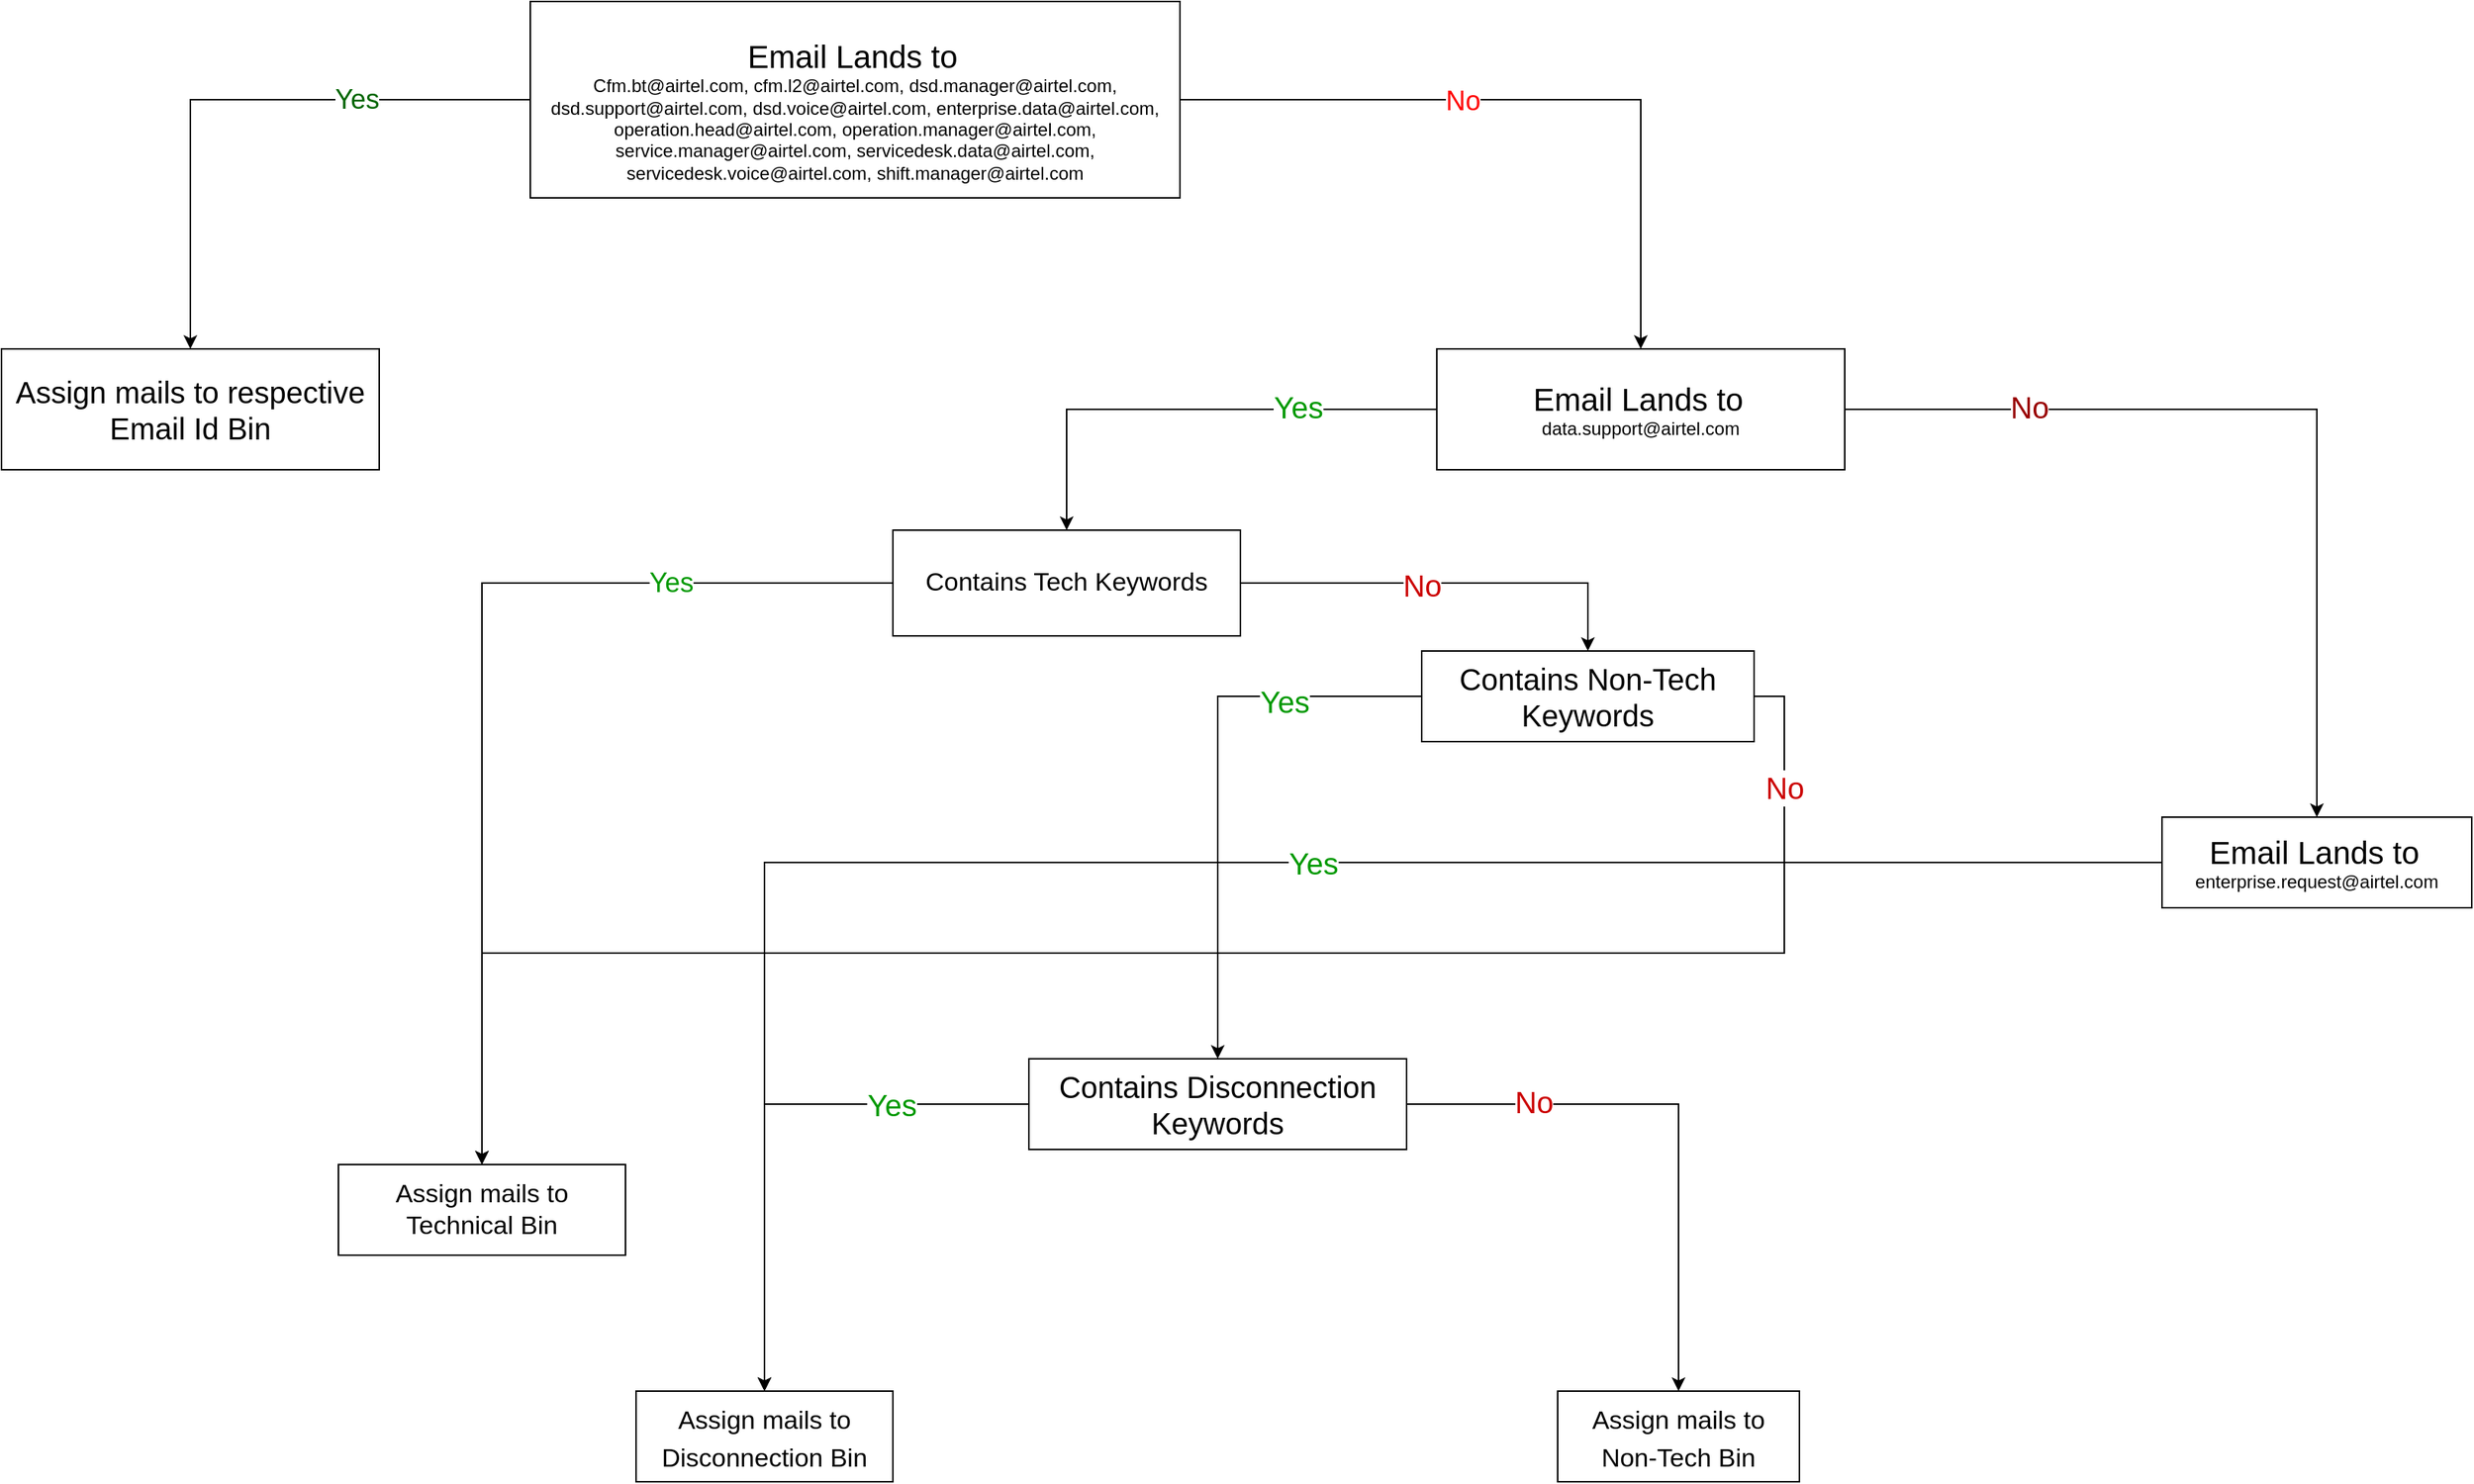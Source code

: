 <mxfile version="15.2.9" type="github">
  <diagram id="fSdKnkM4jwWLLz93tdnN" name="Page-1">
    <mxGraphModel dx="4019" dy="1270" grid="1" gridSize="10" guides="1" tooltips="1" connect="1" arrows="1" fold="1" page="1" pageScale="1" pageWidth="827" pageHeight="1169" math="0" shadow="0">
      <root>
        <mxCell id="0" />
        <mxCell id="1" parent="0" />
        <mxCell id="80u5x54LaO3btrXReR5X-9" value="" style="edgeStyle=orthogonalEdgeStyle;rounded=0;orthogonalLoop=1;jettySize=auto;html=1;" edge="1" parent="1" source="80u5x54LaO3btrXReR5X-2" target="80u5x54LaO3btrXReR5X-3">
          <mxGeometry relative="1" as="geometry">
            <mxPoint x="-955" y="135.0" as="targetPoint" />
          </mxGeometry>
        </mxCell>
        <mxCell id="80u5x54LaO3btrXReR5X-10" value="Yes" style="edgeLabel;html=1;align=center;verticalAlign=middle;resizable=0;points=[];fontSize=18;fontColor=#006600;" vertex="1" connectable="0" parent="80u5x54LaO3btrXReR5X-9">
          <mxGeometry x="-0.204" y="-2" relative="1" as="geometry">
            <mxPoint x="40" y="2" as="offset" />
          </mxGeometry>
        </mxCell>
        <mxCell id="80u5x54LaO3btrXReR5X-12" value="" style="edgeStyle=orthogonalEdgeStyle;rounded=0;orthogonalLoop=1;jettySize=auto;html=1;fontSize=18;fontColor=#006600;" edge="1" parent="1" source="80u5x54LaO3btrXReR5X-2" target="80u5x54LaO3btrXReR5X-11">
          <mxGeometry relative="1" as="geometry" />
        </mxCell>
        <mxCell id="80u5x54LaO3btrXReR5X-13" value="No" style="edgeLabel;html=1;align=center;verticalAlign=middle;resizable=0;points=[];fontSize=18;fontColor=#FF0000;" vertex="1" connectable="0" parent="80u5x54LaO3btrXReR5X-12">
          <mxGeometry x="-0.211" y="-1" relative="1" as="geometry">
            <mxPoint x="1" as="offset" />
          </mxGeometry>
        </mxCell>
        <mxCell id="80u5x54LaO3btrXReR5X-2" value="&lt;br&gt;&lt;font style=&quot;font-size: 21px&quot;&gt;Email Lands to&lt;/font&gt;&amp;nbsp;&lt;br&gt;Cfm.bt@airtel.com, cfm.l2@airtel.com, dsd.manager@airtel.com, dsd.support@airtel.com, dsd.voice@airtel.com, enterprise.data@airtel.com, operation.head@airtel.com, operation.manager@airtel.com, service.manager@airtel.com, servicedesk.data@airtel.com, servicedesk.voice@airtel.com, shift.manager@airtel.com" style="rounded=0;whiteSpace=wrap;html=1;" vertex="1" parent="1">
          <mxGeometry x="-700" y="70" width="430" height="130" as="geometry" />
        </mxCell>
        <mxCell id="80u5x54LaO3btrXReR5X-3" value="Assign mails to respective Email Id Bin" style="whiteSpace=wrap;html=1;rounded=0;fontSize=20;" vertex="1" parent="1">
          <mxGeometry x="-1050" y="300" width="250" height="80" as="geometry" />
        </mxCell>
        <mxCell id="80u5x54LaO3btrXReR5X-15" value="" style="edgeStyle=orthogonalEdgeStyle;rounded=0;orthogonalLoop=1;jettySize=auto;html=1;fontSize=18;fontColor=#FF0000;" edge="1" parent="1" source="80u5x54LaO3btrXReR5X-11" target="80u5x54LaO3btrXReR5X-14">
          <mxGeometry relative="1" as="geometry" />
        </mxCell>
        <mxCell id="80u5x54LaO3btrXReR5X-33" value="Yes" style="edgeLabel;html=1;align=center;verticalAlign=middle;resizable=0;points=[];fontSize=20;fontColor=#009900;" vertex="1" connectable="0" parent="80u5x54LaO3btrXReR5X-15">
          <mxGeometry x="-0.424" y="-2" relative="1" as="geometry">
            <mxPoint x="1" as="offset" />
          </mxGeometry>
        </mxCell>
        <mxCell id="80u5x54LaO3btrXReR5X-31" value="" style="edgeStyle=orthogonalEdgeStyle;rounded=0;orthogonalLoop=1;jettySize=auto;html=1;fontSize=20;fontColor=#009900;" edge="1" parent="1" source="80u5x54LaO3btrXReR5X-11" target="80u5x54LaO3btrXReR5X-30">
          <mxGeometry relative="1" as="geometry" />
        </mxCell>
        <mxCell id="80u5x54LaO3btrXReR5X-37" value="&lt;font color=&quot;#990000&quot;&gt;No&lt;/font&gt;" style="edgeLabel;html=1;align=center;verticalAlign=middle;resizable=0;points=[];fontSize=20;fontColor=#009900;" vertex="1" connectable="0" parent="80u5x54LaO3btrXReR5X-31">
          <mxGeometry x="-0.586" y="2" relative="1" as="geometry">
            <mxPoint x="1" as="offset" />
          </mxGeometry>
        </mxCell>
        <mxCell id="80u5x54LaO3btrXReR5X-11" value="&lt;font style=&quot;font-size: 21px&quot;&gt;Email Lands to&lt;/font&gt;&lt;span&gt;&amp;nbsp;&lt;/span&gt;&lt;br&gt;&lt;span&gt;data.support@airtel.com&lt;/span&gt;" style="rounded=0;whiteSpace=wrap;html=1;" vertex="1" parent="1">
          <mxGeometry x="-100" y="300" width="270" height="80" as="geometry" />
        </mxCell>
        <mxCell id="80u5x54LaO3btrXReR5X-17" value="" style="edgeStyle=orthogonalEdgeStyle;rounded=0;orthogonalLoop=1;jettySize=auto;html=1;fontSize=18;fontColor=#FF0000;" edge="1" parent="1" source="80u5x54LaO3btrXReR5X-14" target="80u5x54LaO3btrXReR5X-16">
          <mxGeometry relative="1" as="geometry" />
        </mxCell>
        <mxCell id="80u5x54LaO3btrXReR5X-18" value="Yes" style="edgeLabel;html=1;align=center;verticalAlign=middle;resizable=0;points=[];fontSize=18;fontColor=#009900;" vertex="1" connectable="0" parent="80u5x54LaO3btrXReR5X-17">
          <mxGeometry x="-0.368" relative="1" as="geometry">
            <mxPoint x="60" as="offset" />
          </mxGeometry>
        </mxCell>
        <mxCell id="80u5x54LaO3btrXReR5X-20" value="" style="edgeStyle=orthogonalEdgeStyle;rounded=0;orthogonalLoop=1;jettySize=auto;html=1;fontSize=17;fontColor=#009900;" edge="1" parent="1" source="80u5x54LaO3btrXReR5X-14" target="80u5x54LaO3btrXReR5X-19">
          <mxGeometry relative="1" as="geometry" />
        </mxCell>
        <mxCell id="80u5x54LaO3btrXReR5X-41" value="No" style="edgeLabel;html=1;align=center;verticalAlign=middle;resizable=0;points=[];fontSize=20;fontColor=#CC0000;" vertex="1" connectable="0" parent="80u5x54LaO3btrXReR5X-20">
          <mxGeometry x="-0.137" y="-1" relative="1" as="geometry">
            <mxPoint x="1" as="offset" />
          </mxGeometry>
        </mxCell>
        <mxCell id="80u5x54LaO3btrXReR5X-14" value="&lt;font style=&quot;font-size: 17px&quot;&gt;Contains Tech Keywords&lt;/font&gt;" style="rounded=0;whiteSpace=wrap;html=1;" vertex="1" parent="1">
          <mxGeometry x="-460" y="420" width="230" height="70" as="geometry" />
        </mxCell>
        <mxCell id="80u5x54LaO3btrXReR5X-16" value="Assign mails to &lt;br style=&quot;font-size: 17px;&quot;&gt;Technical Bin" style="rounded=0;whiteSpace=wrap;html=1;fontSize=17;" vertex="1" parent="1">
          <mxGeometry x="-827" y="840" width="190" height="60" as="geometry" />
        </mxCell>
        <mxCell id="80u5x54LaO3btrXReR5X-22" value="" style="edgeStyle=orthogonalEdgeStyle;rounded=0;orthogonalLoop=1;jettySize=auto;html=1;fontSize=20;fontColor=#009900;exitX=0;exitY=0.5;exitDx=0;exitDy=0;" edge="1" parent="1" source="80u5x54LaO3btrXReR5X-19" target="80u5x54LaO3btrXReR5X-21">
          <mxGeometry relative="1" as="geometry" />
        </mxCell>
        <mxCell id="80u5x54LaO3btrXReR5X-34" value="Yes" style="edgeLabel;html=1;align=center;verticalAlign=middle;resizable=0;points=[];fontSize=20;fontColor=#009900;" vertex="1" connectable="0" parent="80u5x54LaO3btrXReR5X-22">
          <mxGeometry x="-0.507" y="3" relative="1" as="geometry">
            <mxPoint x="1" as="offset" />
          </mxGeometry>
        </mxCell>
        <mxCell id="80u5x54LaO3btrXReR5X-29" style="edgeStyle=orthogonalEdgeStyle;rounded=0;orthogonalLoop=1;jettySize=auto;html=1;exitX=1;exitY=0.5;exitDx=0;exitDy=0;entryX=0.5;entryY=0;entryDx=0;entryDy=0;fontSize=20;fontColor=#009900;" edge="1" parent="1" source="80u5x54LaO3btrXReR5X-19" target="80u5x54LaO3btrXReR5X-16">
          <mxGeometry relative="1" as="geometry" />
        </mxCell>
        <mxCell id="80u5x54LaO3btrXReR5X-39" value="No" style="edgeLabel;html=1;align=center;verticalAlign=middle;resizable=0;points=[];fontSize=20;fontColor=#CC0000;" vertex="1" connectable="0" parent="80u5x54LaO3btrXReR5X-29">
          <mxGeometry x="-0.813" y="4" relative="1" as="geometry">
            <mxPoint x="-4" y="-32" as="offset" />
          </mxGeometry>
        </mxCell>
        <mxCell id="80u5x54LaO3btrXReR5X-19" value="Contains Non-Tech Keywords" style="rounded=0;whiteSpace=wrap;html=1;fontSize=20;" vertex="1" parent="1">
          <mxGeometry x="-110" y="500" width="220" height="60" as="geometry" />
        </mxCell>
        <mxCell id="80u5x54LaO3btrXReR5X-24" value="" style="edgeStyle=orthogonalEdgeStyle;rounded=0;orthogonalLoop=1;jettySize=auto;html=1;fontSize=20;fontColor=#009900;exitX=0;exitY=0.5;exitDx=0;exitDy=0;" edge="1" parent="1" source="80u5x54LaO3btrXReR5X-21" target="80u5x54LaO3btrXReR5X-23">
          <mxGeometry relative="1" as="geometry" />
        </mxCell>
        <mxCell id="80u5x54LaO3btrXReR5X-36" value="Yes" style="edgeLabel;html=1;align=center;verticalAlign=middle;resizable=0;points=[];fontSize=20;fontColor=#009900;" vertex="1" connectable="0" parent="80u5x54LaO3btrXReR5X-24">
          <mxGeometry x="-0.496" relative="1" as="geometry">
            <mxPoint x="1" as="offset" />
          </mxGeometry>
        </mxCell>
        <mxCell id="80u5x54LaO3btrXReR5X-26" value="" style="edgeStyle=orthogonalEdgeStyle;rounded=0;orthogonalLoop=1;jettySize=auto;html=1;fontSize=20;fontColor=#009900;" edge="1" parent="1" source="80u5x54LaO3btrXReR5X-21" target="80u5x54LaO3btrXReR5X-25">
          <mxGeometry relative="1" as="geometry" />
        </mxCell>
        <mxCell id="80u5x54LaO3btrXReR5X-40" value="No" style="edgeLabel;html=1;align=center;verticalAlign=middle;resizable=0;points=[];fontSize=20;fontColor=#CC0000;" vertex="1" connectable="0" parent="80u5x54LaO3btrXReR5X-26">
          <mxGeometry x="-0.555" y="2" relative="1" as="geometry">
            <mxPoint x="1" as="offset" />
          </mxGeometry>
        </mxCell>
        <mxCell id="80u5x54LaO3btrXReR5X-21" value="Contains Disconnection Keywords" style="rounded=0;whiteSpace=wrap;html=1;fontSize=20;" vertex="1" parent="1">
          <mxGeometry x="-370" y="770" width="250" height="60" as="geometry" />
        </mxCell>
        <mxCell id="80u5x54LaO3btrXReR5X-23" value="&lt;span style=&quot;font-size: 17px&quot;&gt;Assign mails to&lt;/span&gt;&lt;br style=&quot;font-size: 17px&quot;&gt;&lt;span style=&quot;font-size: 17px&quot;&gt;Disconnection&amp;nbsp;Bin&lt;/span&gt;" style="rounded=0;whiteSpace=wrap;html=1;fontSize=20;" vertex="1" parent="1">
          <mxGeometry x="-630" y="990" width="170" height="60" as="geometry" />
        </mxCell>
        <mxCell id="80u5x54LaO3btrXReR5X-25" value="&lt;span style=&quot;font-size: 17px&quot;&gt;Assign mails to&lt;/span&gt;&lt;br style=&quot;font-size: 17px&quot;&gt;&lt;span style=&quot;font-size: 17px&quot;&gt;Non-Tech Bin&lt;/span&gt;" style="rounded=0;whiteSpace=wrap;html=1;fontSize=20;" vertex="1" parent="1">
          <mxGeometry x="-20" y="990" width="160" height="60" as="geometry" />
        </mxCell>
        <mxCell id="80u5x54LaO3btrXReR5X-32" style="edgeStyle=orthogonalEdgeStyle;rounded=0;orthogonalLoop=1;jettySize=auto;html=1;exitX=0;exitY=0.5;exitDx=0;exitDy=0;fontSize=20;fontColor=#009900;" edge="1" parent="1" source="80u5x54LaO3btrXReR5X-30" target="80u5x54LaO3btrXReR5X-23">
          <mxGeometry relative="1" as="geometry" />
        </mxCell>
        <mxCell id="80u5x54LaO3btrXReR5X-35" value="Yes" style="edgeLabel;html=1;align=center;verticalAlign=middle;resizable=0;points=[];fontSize=20;fontColor=#009900;" vertex="1" connectable="0" parent="80u5x54LaO3btrXReR5X-32">
          <mxGeometry x="-0.116" relative="1" as="geometry">
            <mxPoint x="1" as="offset" />
          </mxGeometry>
        </mxCell>
        <mxCell id="80u5x54LaO3btrXReR5X-30" value="&lt;font style=&quot;font-size: 21px&quot;&gt;Email Lands to&lt;/font&gt;&lt;span&gt;&amp;nbsp;&lt;/span&gt;&lt;br&gt;&lt;span&gt;enterprise.request@airtel.com&lt;/span&gt;" style="rounded=0;whiteSpace=wrap;html=1;" vertex="1" parent="1">
          <mxGeometry x="380" y="610" width="205" height="60" as="geometry" />
        </mxCell>
      </root>
    </mxGraphModel>
  </diagram>
</mxfile>
